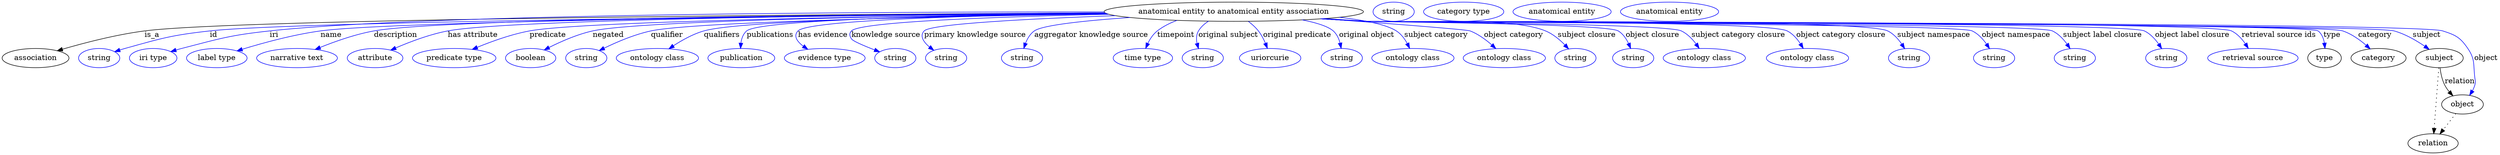 digraph {
	graph [bb="0,0,4665.4,283"];
	node [label="\N"];
	"anatomical entity to anatomical entity association"	[height=0.5,
		label="anatomical entity to anatomical entity association",
		pos="2301.4,265",
		width=6.7341];
	association	[height=0.5,
		pos="62.394,178",
		width=1.7332];
	"anatomical entity to anatomical entity association" -> association	[label=is_a,
		lp="280.39,221.5",
		pos="e,102.91,191.77 2060.6,262.88 1560.2,260.1 439.69,251.44 266.39,229 213.11,222.1 153.58,206.58 112.65,194.65"];
	id	[color=blue,
		height=0.5,
		label=string,
		pos="181.39,178",
		width=1.0652];
	"anatomical entity to anatomical entity association" -> id	[color=blue,
		label=id,
		lp="395.39,221.5",
		pos="e,210.38,189.98 2062.1,262.12 1585.6,258 550.15,247.11 388.39,229 316.67,220.97 298.9,215.43 229.39,196 226.29,195.13 223.09,194.17 \
219.89,193.15",
		style=solid];
	iri	[color=blue,
		height=0.5,
		label="iri type",
		pos="282.39,178",
		width=1.2277];
	"anatomical entity to anatomical entity association" -> iri	[color=blue,
		label=iri,
		lp="507.39,221.5",
		pos="e,315.31,190.19 2058.6,264.67 1638.8,264.93 793.92,261.23 499.39,229 425.49,220.91 407.35,214.72 335.39,196 332.02,195.12 328.54,\
194.15 325.06,193.14",
		style=solid];
	name	[color=blue,
		height=0.5,
		label="label type",
		pos="401.39,178",
		width=1.5707];
	"anatomical entity to anatomical entity association" -> name	[color=blue,
		label=name,
		lp="614.39,221.5",
		pos="e,438.96,191.52 2062,262.18 1626.2,258.42 735.43,248.44 594.39,229 543.88,222.04 487.58,206.53 448.89,194.61",
		style=solid];
	description	[color=blue,
		height=0.5,
		label="narrative text",
		pos="551.39,178",
		width=2.0943];
	"anatomical entity to anatomical entity association" -> description	[color=blue,
		label=description,
		lp="734.89,221.5",
		pos="e,584.96,194.12 2060.4,262.92 1644.7,260.43 824.66,252.58 694.39,229 659.78,222.74 622.31,209.37 594.41,198.03",
		style=solid];
	"has attribute"	[color=blue,
		height=0.5,
		label=attribute,
		pos="696.39,178",
		width=1.4443];
	"anatomical entity to anatomical entity association" -> "has attribute"	[color=blue,
		label="has attribute",
		lp="879.39,221.5",
		pos="e,725.57,192.92 2060.8,262.58 1675,259.64 949.2,251.23 832.39,229 798.39,222.53 761.65,208.57 734.94,197.04",
		style=solid];
	predicate	[color=blue,
		height=0.5,
		label="predicate type",
		pos="844.39,178",
		width=2.1665];
	"anatomical entity to anatomical entity association" -> predicate	[color=blue,
		label=predicate,
		lp="1019.4,221.5",
		pos="e,878.04,194.32 2062.9,261.7 1712.2,257.71 1087.8,248.03 985.39,229 951.47,222.7 914.79,209.47 887.35,198.21",
		style=solid];
	negated	[color=blue,
		height=0.5,
		label=boolean,
		pos="987.39,178",
		width=1.2999];
	"anatomical entity to anatomical entity association" -> negated	[color=blue,
		label=negated,
		lp="1131.4,221.5",
		pos="e,1012.5,193.24 2062.5,261.88 1739.5,258.26 1193,249.23 1102.4,229 1073.9,222.65 1043.8,209.27 1021.5,197.94",
		style=solid];
	qualifier	[color=blue,
		height=0.5,
		label=string,
		pos="1090.4,178",
		width=1.0652];
	"anatomical entity to anatomical entity association" -> qualifier	[color=blue,
		label=qualifier,
		lp="1241.4,221.5",
		pos="e,1114.6,192.05 2065.2,260.91 1769.6,256.33 1292.2,246.38 1211.4,229 1180.5,222.36 1147.6,208.21 1123.8,196.65",
		style=solid];
	qualifiers	[color=blue,
		height=0.5,
		label="ontology class",
		pos="1223.4,178",
		width=2.1304];
	"anatomical entity to anatomical entity association" -> qualifiers	[color=blue,
		label=qualifiers,
		lp="1343.9,221.5",
		pos="e,1244.9,195.38 2063.3,261.59 1793.1,257.91 1380.6,249.07 1310.4,229 1290,223.18 1269.4,211.62 1253.4,201.08",
		style=solid];
	publications	[color=blue,
		height=0.5,
		label=publication,
		pos="1380.4,178",
		width=1.7332];
	"anatomical entity to anatomical entity association" -> publications	[color=blue,
		label=publications,
		lp="1434.4,221.5",
		pos="e,1378.9,196.02 2062,262.09 1800.7,258.91 1415.7,250.58 1390.4,229 1383.8,223.37 1380.8,214.71 1379.6,206.17",
		style=solid];
	"has evidence"	[color=blue,
		height=0.5,
		label="evidence type",
		pos="1536.4,178",
		width=2.0943];
	"anatomical entity to anatomical entity association" -> "has evidence"	[color=blue,
		label="has evidence",
		lp="1532.9,221.5",
		pos="e,1505,194.37 2062.9,261.72 1829.6,258.28 1506.3,249.78 1486.4,229 1477.2,219.42 1484.7,209.02 1496.4,200.2",
		style=solid];
	"knowledge source"	[color=blue,
		height=0.5,
		label=string,
		pos="1668.4,178",
		width=1.0652];
	"anatomical entity to anatomical entity association" -> "knowledge source"	[color=blue,
		label="knowledge source",
		lp="1650.9,221.5",
		pos="e,1639.1,189.71 2067.5,260.2 1865.4,255.72 1603.1,246.56 1586.4,229 1581.8,224.17 1582.7,219.56 1586.4,214 1589.1,209.87 1609.6,\
201.11 1629.5,193.39",
		style=solid];
	"primary knowledge source"	[color=blue,
		height=0.5,
		label=string,
		pos="1763.4,178",
		width=1.0652];
	"anatomical entity to anatomical entity association" -> "primary knowledge source"	[color=blue,
		label="primary knowledge source",
		lp="1817.4,221.5",
		pos="e,1740.4,192.58 2080.3,257.61 1922.2,251.92 1735,242.4 1722.4,229 1713.4,219.44 1721.2,208.17 1732.3,198.76",
		style=solid];
	"aggregator knowledge source"	[color=blue,
		height=0.5,
		label=string,
		pos="1905.4,178",
		width=1.0652];
	"anatomical entity to anatomical entity association" -> "aggregator knowledge source"	[color=blue,
		label="aggregator knowledge source",
		lp="2034.9,221.5",
		pos="e,1908.7,196.22 2107.5,254.18 2025,248.45 1944.1,240.13 1928.4,229 1920.6,223.46 1915.4,214.59 1911.9,205.85",
		style=solid];
	timepoint	[color=blue,
		height=0.5,
		label="time type",
		pos="2131.4,178",
		width=1.5346];
	"anatomical entity to anatomical entity association" -> timepoint	[color=blue,
		label=timepoint,
		lp="2193.4,221.5",
		pos="e,2136.6,196.25 2195.2,248.78 2182,243.87 2169.3,237.44 2158.4,229 2150.7,223.04 2144.9,214.23 2140.7,205.66",
		style=solid];
	"original subject"	[color=blue,
		height=0.5,
		label=string,
		pos="2243.4,178",
		width=1.0652];
	"anatomical entity to anatomical entity association" -> "original subject"	[color=blue,
		label="original subject",
		lp="2291.4,221.5",
		pos="e,2235.4,195.83 2254.2,247.32 2246.7,242.57 2239.9,236.56 2235.4,229 2231.2,222.01 2231.1,213.51 2232.7,205.53",
		style=solid];
	"original predicate"	[color=blue,
		height=0.5,
		label=uriorcurie,
		pos="2369.4,178",
		width=1.5887];
	"anatomical entity to anatomical entity association" -> "original predicate"	[color=blue,
		label="original predicate",
		lp="2419.9,221.5",
		pos="e,2364.2,196.38 2328.7,246.8 2335.4,241.66 2342.2,235.62 2347.4,229 2352.8,222.12 2357.2,213.69 2360.6,205.72",
		style=solid];
	"original object"	[color=blue,
		height=0.5,
		label=string,
		pos="2503.4,178",
		width=1.0652];
	"anatomical entity to anatomical entity association" -> "original object"	[color=blue,
		label="original object",
		lp="2549.9,221.5",
		pos="e,2502.3,196.25 2429.3,249.65 2455.1,244.55 2477.4,237.81 2487.4,229 2494,223.17 2497.9,214.61 2500.2,206.21",
		style=solid];
	"subject category"	[color=blue,
		height=0.5,
		label="ontology class",
		pos="2636.4,178",
		width=2.1304];
	"anatomical entity to anatomical entity association" -> "subject category"	[color=blue,
		label="subject category",
		lp="2679.9,221.5",
		pos="e,2630.3,196.26 2498.8,254.52 2544.8,249.34 2585.9,241.34 2605.4,229 2614.2,223.4 2621,214.27 2625.8,205.34",
		style=solid];
	"object category"	[color=blue,
		height=0.5,
		label="ontology class",
		pos="2807.4,178",
		width=2.1304];
	"anatomical entity to anatomical entity association" -> "object category"	[color=blue,
		label="object category",
		lp="2824.9,221.5",
		pos="e,2791.5,195.84 2475.9,252.5 2593.9,244.34 2730.6,233.99 2743.4,229 2758.3,223.2 2772.6,212.72 2783.8,202.85",
		style=solid];
	"subject closure"	[color=blue,
		height=0.5,
		label=string,
		pos="2940.4,178",
		width=1.0652];
	"anatomical entity to anatomical entity association" -> "subject closure"	[color=blue,
		label="subject closure",
		lp="2961.9,221.5",
		pos="e,2927.6,195.22 2471.8,252.2 2499.1,250.4 2527,248.61 2553.4,247 2626.9,242.52 2816.3,257.11 2884.4,229 2898.2,223.29 2910.9,212.65 \
2920.7,202.65",
		style=solid];
	"object closure"	[color=blue,
		height=0.5,
		label=string,
		pos="3048.4,178",
		width=1.0652];
	"anatomical entity to anatomical entity association" -> "object closure"	[color=blue,
		label="object closure",
		lp="3084.4,221.5",
		pos="e,3043.7,196.01 2469.4,251.99 2497.5,250.18 2526.2,248.44 2553.4,247 2579.3,245.63 2998.3,242.56 3020.4,229 3029.2,223.6 3035.5,\
214.35 3039.8,205.26",
		style=solid];
	"subject category closure"	[color=blue,
		height=0.5,
		label="ontology class",
		pos="3181.4,178",
		width=2.1304];
	"anatomical entity to anatomical entity association" -> "subject category closure"	[color=blue,
		label="subject category closure",
		lp="3244.9,221.5",
		pos="e,3171.8,196.24 2468.1,251.89 2496.5,250.07 2525.8,248.35 2553.4,247 2585.9,245.41 3109.1,243.02 3138.4,229 3149.5,223.71 3158.8,\
214.08 3165.9,204.68",
		style=solid];
	"object category closure"	[color=blue,
		height=0.5,
		label="ontology class",
		pos="3374.4,178",
		width=2.1304];
	"anatomical entity to anatomical entity association" -> "object category closure"	[color=blue,
		label="object category closure",
		lp="3436.9,221.5",
		pos="e,3366.4,196.22 2466.7,251.79 2495.6,249.96 2525.4,248.27 2553.4,247 2596.9,245.04 3297.6,248.78 3336.4,229 3346.7,223.74 3355,214.25 \
3361.2,204.95",
		style=solid];
	"subject namespace"	[color=blue,
		height=0.5,
		label=string,
		pos="3564.4,178",
		width=1.0652];
	"anatomical entity to anatomical entity association" -> "subject namespace"	[color=blue,
		label="subject namespace",
		lp="3610.4,221.5",
		pos="e,3556.1,195.77 2465.7,251.75 2494.9,249.91 2525,248.22 2553.4,247 2607.3,244.68 3476,252.82 3524.4,229 3535.2,223.66 3544.1,213.84 \
3550.7,204.31",
		style=solid];
	"object namespace"	[color=blue,
		height=0.5,
		label=string,
		pos="3723.4,178",
		width=1.0652];
	"anatomical entity to anatomical entity association" -> "object namespace"	[color=blue,
		label="object namespace",
		lp="3764.4,221.5",
		pos="e,3714.8,195.79 2465.3,251.71 2494.7,249.87 2524.9,248.19 2553.4,247 2584.7,245.69 3654.2,242.64 3682.4,229 3693.4,223.69 3702.4,\
213.87 3709.2,204.34",
		style=solid];
	"subject label closure"	[color=blue,
		height=0.5,
		label=string,
		pos="3874.4,178",
		width=1.0652];
	"anatomical entity to anatomical entity association" -> "subject label closure"	[color=blue,
		label="subject label closure",
		lp="3926.4,221.5",
		pos="e,3865.5,195.81 2465,251.69 2494.4,249.84 2524.8,248.16 2553.4,247 2588.9,245.55 3800.3,244.23 3832.4,229 3843.5,223.72 3852.8,213.9 \
3859.7,204.36",
		style=solid];
	"object label closure"	[color=blue,
		height=0.5,
		label=string,
		pos="4045.4,178",
		width=1.0652];
	"anatomical entity to anatomical entity association" -> "object label closure"	[color=blue,
		label="object label closure",
		lp="4093.9,221.5",
		pos="e,4036.8,195.81 2464.7,251.67 2494.2,249.82 2524.7,248.15 2553.4,247 2593.7,245.39 3968.1,246.47 4004.4,229 4015.4,223.71 4024.4,\
213.9 4031.2,204.35",
		style=solid];
	"retrieval source ids"	[color=blue,
		height=0.5,
		label="retrieval source",
		pos="4207.4,178",
		width=2.347];
	"anatomical entity to anatomical entity association" -> "retrieval source ids"	[color=blue,
		label="retrieval source ids",
		lp="4255.9,221.5",
		pos="e,4198.8,196.29 2464.3,251.66 2494,249.8 2524.6,248.13 2553.4,247 2598.2,245.24 4127.1,248.65 4167.4,229 4178.1,223.78 4186.9,214.16 \
4193.4,204.75",
		style=solid];
	type	[height=0.5,
		pos="4341.4,178",
		width=0.86659];
	"anatomical entity to anatomical entity association" -> type	[color=blue,
		label=type,
		lp="4355.4,221.5",
		pos="e,4342.2,196.18 2464.3,251.64 2494,249.78 2524.6,248.12 2553.4,247 2578,246.04 4310.1,244.37 4329.4,229 4336.2,223.54 4339.6,214.92 \
4341.1,206.37",
		style=solid];
	category	[height=0.5,
		pos="4442.4,178",
		width=1.4263];
	"anatomical entity to anatomical entity association" -> category	[color=blue,
		label=category,
		lp="4435.9,221.5",
		pos="e,4426.8,195.25 2464.3,251.63 2494,249.78 2524.6,248.11 2553.4,247 2604,245.05 4327.4,245.19 4375.4,229 4391.6,223.53 4407.1,212.51 \
4419.1,202.2",
		style=solid];
	subject	[height=0.5,
		pos="4556.4,178",
		width=1.2277];
	"anatomical entity to anatomical entity association" -> subject	[color=blue,
		label=subject,
		lp="4532.4,221.5",
		pos="e,4537.1,194.33 2464,251.64 2493.7,249.78 2524.5,248.11 2553.4,247 2606.6,244.96 4420.1,243.24 4471.4,229 4492.1,223.25 4513,211.09 \
4528.9,200.2",
		style=solid];
	object	[height=0.5,
		pos="4599.4,91",
		width=1.0832];
	"anatomical entity to anatomical entity association" -> object	[color=blue,
		label=object,
		lp="4643.4,178",
		pos="e,4612.8,108.09 2464,251.63 2493.7,249.77 2524.5,248.1 2553.4,247 2609.2,244.87 4509.3,246.05 4562.4,229 4586.7,221.2 4595,217.1 \
4609.4,196 4623.3,175.59 4619.5,166.51 4622.4,142 4623.2,135.38 4624.3,133.39 4622.4,127 4621.4,123.55 4619.9,120.13 4618.1,116.85",
		style=solid];
	association_type	[color=blue,
		height=0.5,
		label=string,
		pos="2600.4,265",
		width=1.0652];
	association_category	[color=blue,
		height=0.5,
		label="category type",
		pos="2731.4,265",
		width=2.0762];
	subject -> object	[label=relation,
		lp="4594.4,134.5",
		pos="e,4581.5,107.23 4557.5,159.55 4558.7,149.57 4561.2,137.07 4566.4,127 4568.6,122.68 4571.5,118.52 4574.7,114.66"];
	relation	[height=0.5,
		pos="4544.4,18",
		width=1.2999];
	subject -> relation	[pos="e,4545.7,36.188 4555.1,159.79 4553,132.48 4549,78.994 4546.5,46.38",
		style=dotted];
	"anatomical entity to anatomical entity association_subject"	[color=blue,
		height=0.5,
		label="anatomical entity",
		pos="2915.4,265",
		width=2.5456];
	object -> relation	[pos="e,4557.2,35.54 4586.9,73.889 4580,64.939 4571.2,53.617 4563.4,43.584",
		style=dotted];
	"anatomical entity to anatomical entity association_object"	[color=blue,
		height=0.5,
		label="anatomical entity",
		pos="3116.4,265",
		width=2.5456];
}
